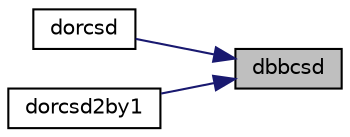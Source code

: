 digraph "dbbcsd"
{
 // LATEX_PDF_SIZE
  edge [fontname="Helvetica",fontsize="10",labelfontname="Helvetica",labelfontsize="10"];
  node [fontname="Helvetica",fontsize="10",shape=record];
  rankdir="RL";
  Node1 [label="dbbcsd",height=0.2,width=0.4,color="black", fillcolor="grey75", style="filled", fontcolor="black",tooltip="DBBCSD"];
  Node1 -> Node2 [dir="back",color="midnightblue",fontsize="10",style="solid",fontname="Helvetica"];
  Node2 [label="dorcsd",height=0.2,width=0.4,color="black", fillcolor="white", style="filled",URL="$dorcsd_8f.html#a36c8c415a8b62b6f501ce5a99b69bfb1",tooltip="DORCSD"];
  Node1 -> Node3 [dir="back",color="midnightblue",fontsize="10",style="solid",fontname="Helvetica"];
  Node3 [label="dorcsd2by1",height=0.2,width=0.4,color="black", fillcolor="white", style="filled",URL="$dorcsd2by1_8f.html#ae1a7eecbb70baaeb096a481052750f63",tooltip="DORCSD2BY1"];
}
